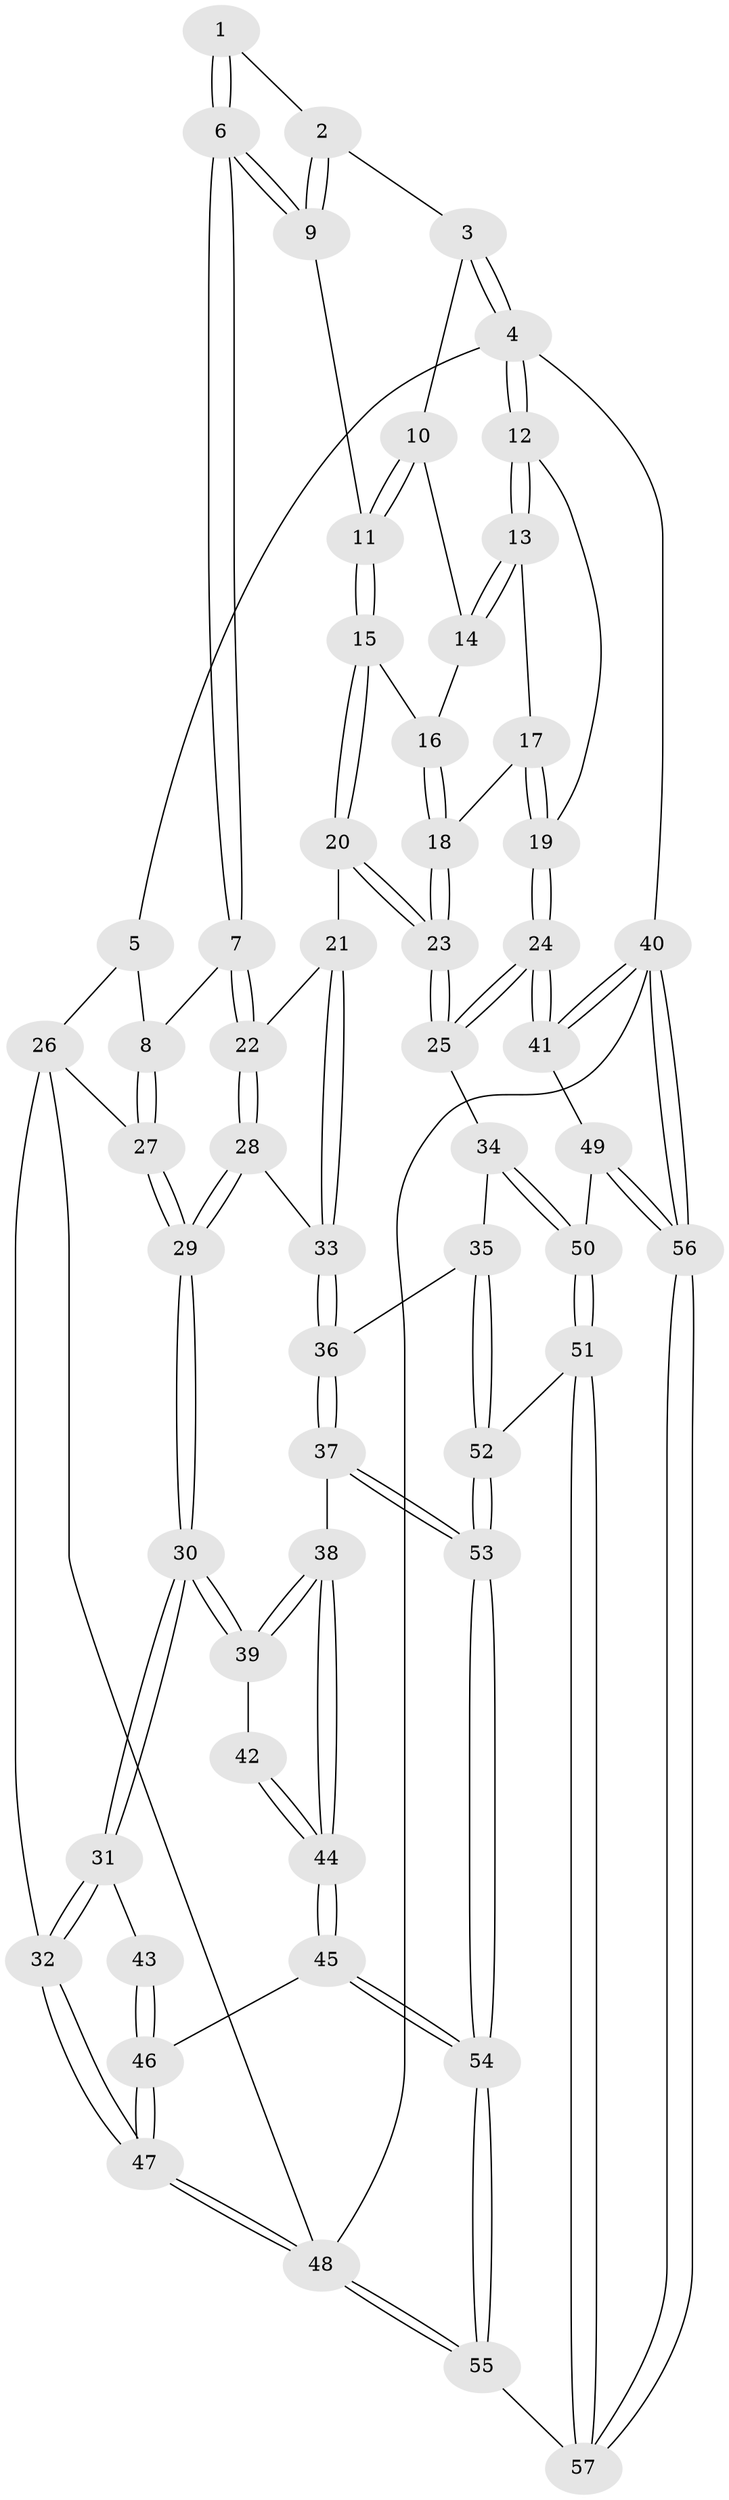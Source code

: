 // Generated by graph-tools (version 1.1) at 2025/38/03/09/25 02:38:42]
// undirected, 57 vertices, 139 edges
graph export_dot {
graph [start="1"]
  node [color=gray90,style=filled];
  1 [pos="+0.3851947629299517+0"];
  2 [pos="+0.623246875158906+0"];
  3 [pos="+0.8347044914088207+0"];
  4 [pos="+1+0"];
  5 [pos="+0.21993568073026573+0"];
  6 [pos="+0.41454642215139065+0.12234276443261079"];
  7 [pos="+0.3364169952002383+0.20015974779778087"];
  8 [pos="+0.19108221167567635+0.17841266599540695"];
  9 [pos="+0.5782207215628793+0.057929830706938745"];
  10 [pos="+0.7699979760660132+0.05081702639086589"];
  11 [pos="+0.5998041908541142+0.09380680926817726"];
  12 [pos="+1+0.0967150343742085"];
  13 [pos="+0.7959264259254241+0.11990037629197102"];
  14 [pos="+0.7692396518168256+0.10560494411237702"];
  15 [pos="+0.627765694955628+0.1495424501710528"];
  16 [pos="+0.7528629230428812+0.11555918154992315"];
  17 [pos="+0.8003099288136165+0.16276318499262396"];
  18 [pos="+0.763797383854077+0.22474693641189927"];
  19 [pos="+1+0.3243072274455458"];
  20 [pos="+0.6321434650981309+0.33323884325231923"];
  21 [pos="+0.5428646188127847+0.35100549455181035"];
  22 [pos="+0.40818985633930155+0.27311499126108696"];
  23 [pos="+0.7228730561334898+0.37414086616370335"];
  24 [pos="+0.9311396214369326+0.5025989576970323"];
  25 [pos="+0.9118033058057203+0.5015017658249773"];
  26 [pos="+0+0.23125305832098522"];
  27 [pos="+0.11713958954668403+0.23134572853790905"];
  28 [pos="+0.30508590409494185+0.464732030043894"];
  29 [pos="+0.20768660714054504+0.5249031017805531"];
  30 [pos="+0.20725000284239106+0.5285788004464577"];
  31 [pos="+0+0.5986516375846895"];
  32 [pos="+0+0.5983075051696919"];
  33 [pos="+0.4921803567445778+0.4454997891226348"];
  34 [pos="+0.7251558816213723+0.6307839226331229"];
  35 [pos="+0.5466191673569155+0.6841183750270282"];
  36 [pos="+0.464369931441446+0.6778607638848337"];
  37 [pos="+0.4108314301752566+0.7046163383387363"];
  38 [pos="+0.3820722134159619+0.6890908722342468"];
  39 [pos="+0.25454506916449854+0.6138933646124042"];
  40 [pos="+1+1"];
  41 [pos="+1+0.8083641918392667"];
  42 [pos="+0.19235058347085837+0.6818729127162736"];
  43 [pos="+0.08031572078315513+0.7134275709878887"];
  44 [pos="+0.14381261141432072+0.8382719039739559"];
  45 [pos="+0.1417320480518006+0.8435188074819256"];
  46 [pos="+0.06050752358755568+0.8550346661121205"];
  47 [pos="+0+1"];
  48 [pos="+0+1"];
  49 [pos="+0.7568327734035757+0.894708584329048"];
  50 [pos="+0.7172276834323348+0.8835864303612583"];
  51 [pos="+0.6559497370770208+0.9028997027611962"];
  52 [pos="+0.6459540703926661+0.8955628557722122"];
  53 [pos="+0.3808027780146116+0.8946380179940144"];
  54 [pos="+0.3492142223515213+0.9655910060024094"];
  55 [pos="+0.34819812262565086+1"];
  56 [pos="+0.8205136025104689+1"];
  57 [pos="+0.5794000574097672+1"];
  1 -- 2;
  1 -- 6;
  1 -- 6;
  2 -- 3;
  2 -- 9;
  2 -- 9;
  3 -- 4;
  3 -- 4;
  3 -- 10;
  4 -- 5;
  4 -- 12;
  4 -- 12;
  4 -- 40;
  5 -- 8;
  5 -- 26;
  6 -- 7;
  6 -- 7;
  6 -- 9;
  6 -- 9;
  7 -- 8;
  7 -- 22;
  7 -- 22;
  8 -- 27;
  8 -- 27;
  9 -- 11;
  10 -- 11;
  10 -- 11;
  10 -- 14;
  11 -- 15;
  11 -- 15;
  12 -- 13;
  12 -- 13;
  12 -- 19;
  13 -- 14;
  13 -- 14;
  13 -- 17;
  14 -- 16;
  15 -- 16;
  15 -- 20;
  15 -- 20;
  16 -- 18;
  16 -- 18;
  17 -- 18;
  17 -- 19;
  17 -- 19;
  18 -- 23;
  18 -- 23;
  19 -- 24;
  19 -- 24;
  20 -- 21;
  20 -- 23;
  20 -- 23;
  21 -- 22;
  21 -- 33;
  21 -- 33;
  22 -- 28;
  22 -- 28;
  23 -- 25;
  23 -- 25;
  24 -- 25;
  24 -- 25;
  24 -- 41;
  24 -- 41;
  25 -- 34;
  26 -- 27;
  26 -- 32;
  26 -- 48;
  27 -- 29;
  27 -- 29;
  28 -- 29;
  28 -- 29;
  28 -- 33;
  29 -- 30;
  29 -- 30;
  30 -- 31;
  30 -- 31;
  30 -- 39;
  30 -- 39;
  31 -- 32;
  31 -- 32;
  31 -- 43;
  32 -- 47;
  32 -- 47;
  33 -- 36;
  33 -- 36;
  34 -- 35;
  34 -- 50;
  34 -- 50;
  35 -- 36;
  35 -- 52;
  35 -- 52;
  36 -- 37;
  36 -- 37;
  37 -- 38;
  37 -- 53;
  37 -- 53;
  38 -- 39;
  38 -- 39;
  38 -- 44;
  38 -- 44;
  39 -- 42;
  40 -- 41;
  40 -- 41;
  40 -- 56;
  40 -- 56;
  40 -- 48;
  41 -- 49;
  42 -- 44;
  42 -- 44;
  43 -- 46;
  43 -- 46;
  44 -- 45;
  44 -- 45;
  45 -- 46;
  45 -- 54;
  45 -- 54;
  46 -- 47;
  46 -- 47;
  47 -- 48;
  47 -- 48;
  48 -- 55;
  48 -- 55;
  49 -- 50;
  49 -- 56;
  49 -- 56;
  50 -- 51;
  50 -- 51;
  51 -- 52;
  51 -- 57;
  51 -- 57;
  52 -- 53;
  52 -- 53;
  53 -- 54;
  53 -- 54;
  54 -- 55;
  54 -- 55;
  55 -- 57;
  56 -- 57;
  56 -- 57;
}
